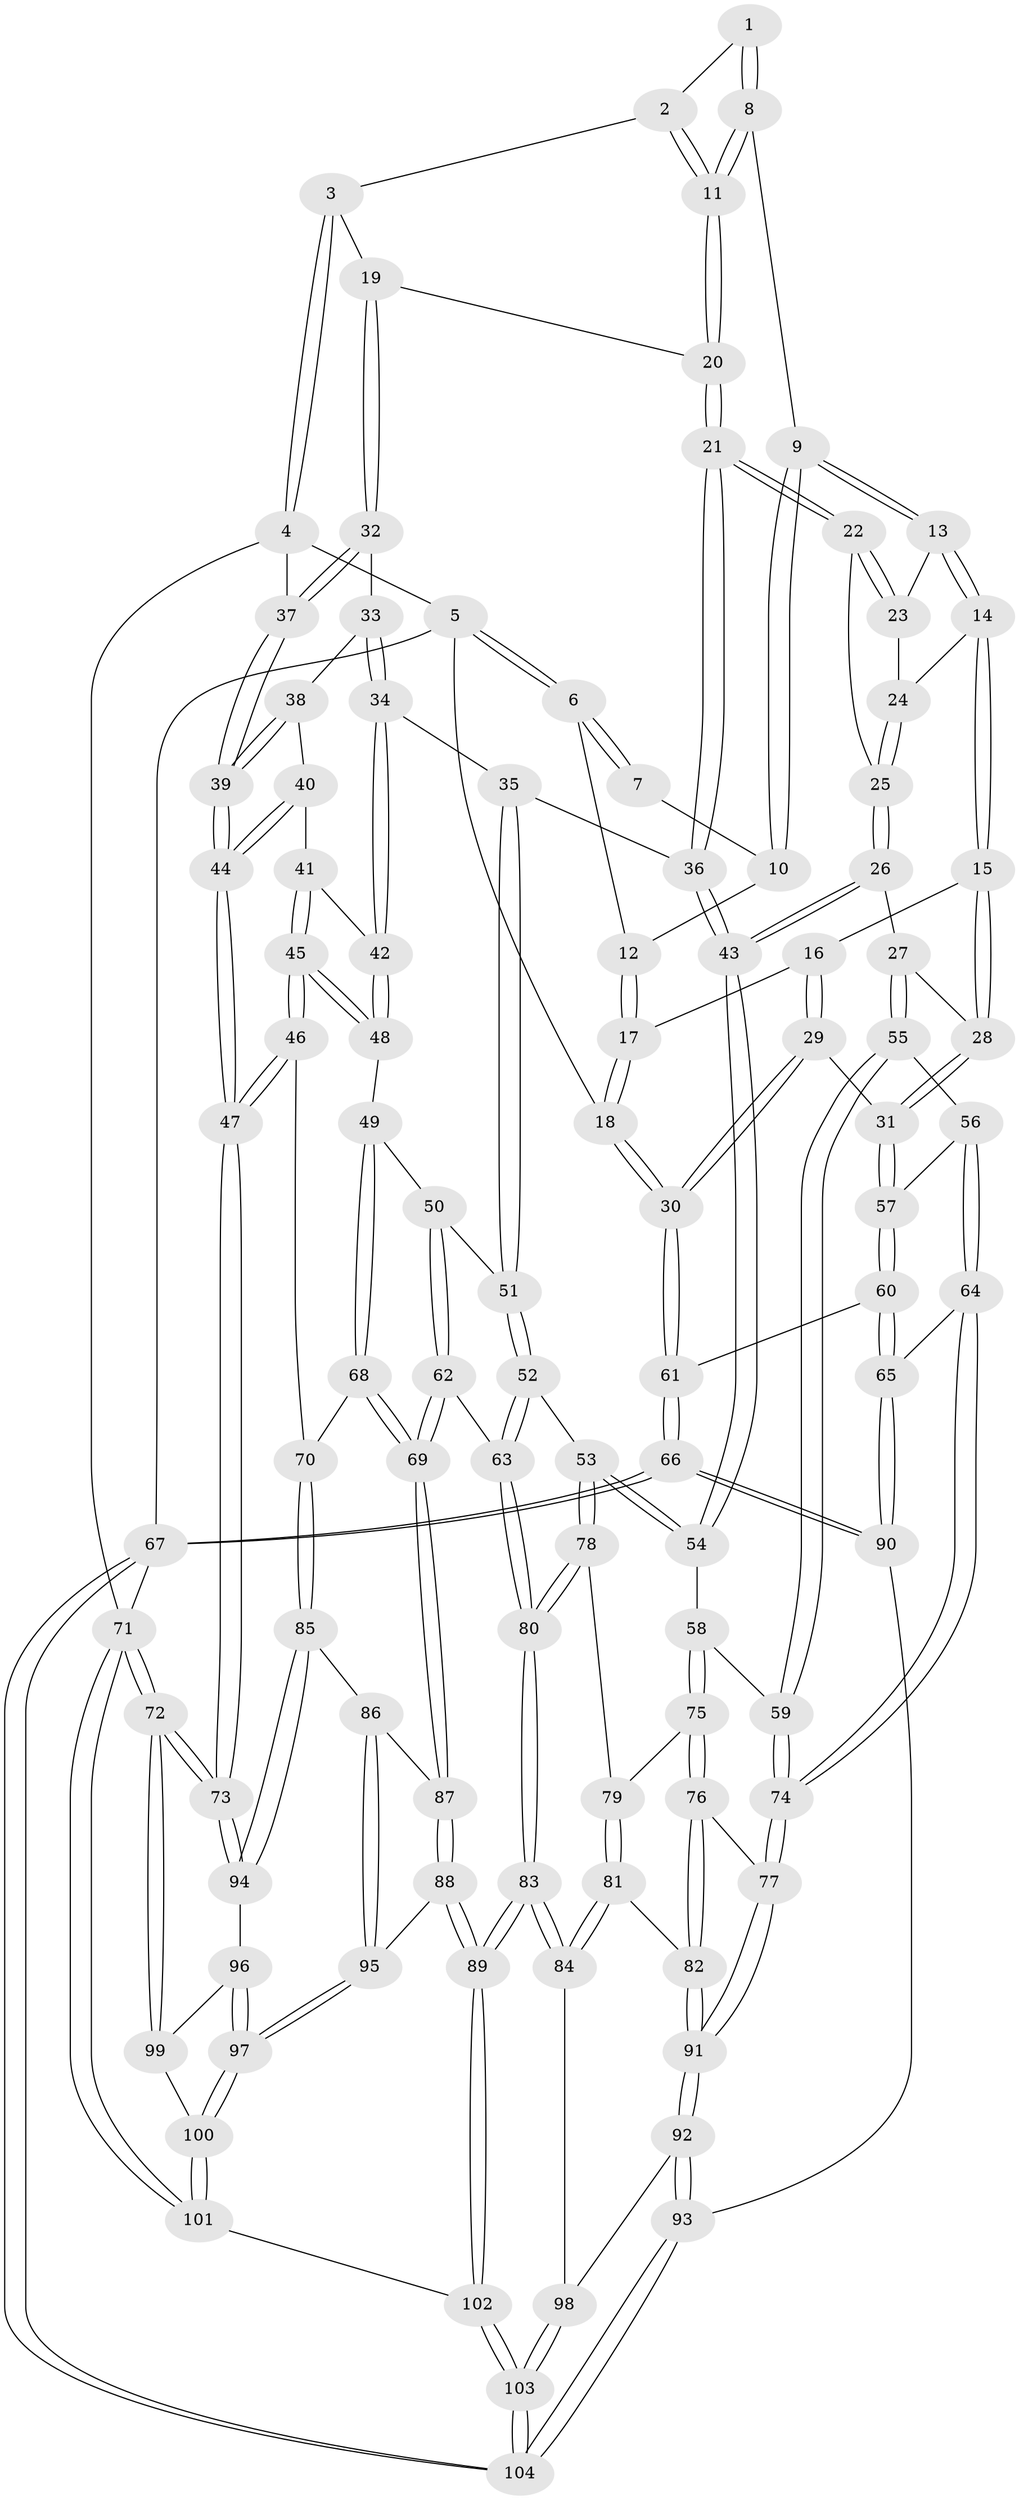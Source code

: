 // coarse degree distribution, {3: 0.06349206349206349, 5: 0.38095238095238093, 2: 0.015873015873015872, 4: 0.4126984126984127, 6: 0.12698412698412698}
// Generated by graph-tools (version 1.1) at 2025/42/03/06/25 10:42:31]
// undirected, 104 vertices, 257 edges
graph export_dot {
graph [start="1"]
  node [color=gray90,style=filled];
  1 [pos="+0.5060931538026909+0"];
  2 [pos="+0.8480011728654762+0"];
  3 [pos="+1+0"];
  4 [pos="+1+0"];
  5 [pos="+0+0"];
  6 [pos="+0+0"];
  7 [pos="+0.28148180227706915+0"];
  8 [pos="+0.5211718860707094+0.06698967683183567"];
  9 [pos="+0.482209004734087+0.11353410667958426"];
  10 [pos="+0.3430173691077705+0.08691982967269812"];
  11 [pos="+0.6937221277054302+0.1370730437232822"];
  12 [pos="+0.2862109939443062+0.09565966176695477"];
  13 [pos="+0.48101468658447233+0.11770976247692731"];
  14 [pos="+0.2924565380494713+0.2311505613079861"];
  15 [pos="+0.2547753556094517+0.23583417048748992"];
  16 [pos="+0.2543549718808533+0.23569919978640988"];
  17 [pos="+0.23975406363746113+0.19950626166242144"];
  18 [pos="+0+0"];
  19 [pos="+0.8154081598269094+0.20040516522030372"];
  20 [pos="+0.7041378763299572+0.1484788502877888"];
  21 [pos="+0.5896524992184741+0.3226186764948163"];
  22 [pos="+0.4979151611342329+0.22630851905915025"];
  23 [pos="+0.4812723340716583+0.122131292561479"];
  24 [pos="+0.3749355091670298+0.2735611037279299"];
  25 [pos="+0.4180869110610103+0.3260504163234953"];
  26 [pos="+0.4064680496827601+0.4122976228481094"];
  27 [pos="+0.39546711052503025+0.41727670891593244"];
  28 [pos="+0.3461998552855832+0.39249875612939267"];
  29 [pos="+0.1158558418981852+0.37591674119357343"];
  30 [pos="+0+0.3121937156548189"];
  31 [pos="+0.1472935778664041+0.4113247233315297"];
  32 [pos="+0.8211952314574289+0.21479108209730244"];
  33 [pos="+0.8218004375326767+0.23180616864198292"];
  34 [pos="+0.6525968719625058+0.38348358193931636"];
  35 [pos="+0.6236783647150239+0.3906497017386505"];
  36 [pos="+0.6028365160041862+0.38504151484102017"];
  37 [pos="+1+0.22347474369983542"];
  38 [pos="+0.8275972037226347+0.2442849415667761"];
  39 [pos="+1+0.39932602433876047"];
  40 [pos="+0.839529387516013+0.28871414780739807"];
  41 [pos="+0.8440230200134605+0.34304368140902813"];
  42 [pos="+0.80733959171636+0.4390839122883328"];
  43 [pos="+0.5262327643681051+0.43490775255384717"];
  44 [pos="+1+0.4611750149936402"];
  45 [pos="+1+0.4987830675368171"];
  46 [pos="+1+0.5137774564790203"];
  47 [pos="+1+0.5156128618464492"];
  48 [pos="+0.8221446509547198+0.49809530157905113"];
  49 [pos="+0.8152649300791097+0.5081105283326999"];
  50 [pos="+0.7123629066623401+0.5076293986148082"];
  51 [pos="+0.677455750067695+0.5027740667154732"];
  52 [pos="+0.6372812174434713+0.594068434093489"];
  53 [pos="+0.5760917704553636+0.6035169662502985"];
  54 [pos="+0.5386029150950913+0.5689517382780808"];
  55 [pos="+0.34068890594843937+0.539347070394152"];
  56 [pos="+0.175703874614082+0.4880284196610522"];
  57 [pos="+0.17336976252192315+0.4841131647389187"];
  58 [pos="+0.42810225894339676+0.6028325899513707"];
  59 [pos="+0.3442797758499962+0.5555857547946901"];
  60 [pos="+0.0003768278967796007+0.5900388059558825"];
  61 [pos="+0+0.5172126339039195"];
  62 [pos="+0.7260118859663018+0.6406864185287164"];
  63 [pos="+0.7177115476310647+0.6394060788871683"];
  64 [pos="+0.1515640116554713+0.6618094322539604"];
  65 [pos="+0.11954548432407211+0.6735312008171552"];
  66 [pos="+0+0.8660549953656902"];
  67 [pos="+0+1"];
  68 [pos="+0.7992574896993546+0.6234509813084289"];
  69 [pos="+0.7655195504380763+0.6497384138319161"];
  70 [pos="+0.8436744617471121+0.6373016461822454"];
  71 [pos="+1+1"];
  72 [pos="+1+0.8101477507738041"];
  73 [pos="+1+0.7151514838318384"];
  74 [pos="+0.26085321985653875+0.6940016080372009"];
  75 [pos="+0.4310920999354853+0.6347550955578538"];
  76 [pos="+0.42834937446554555+0.6693756021749723"];
  77 [pos="+0.2774083754397327+0.722377095859755"];
  78 [pos="+0.5722038959659832+0.6260763920806328"];
  79 [pos="+0.5213707723161297+0.6778574970464243"];
  80 [pos="+0.6148803906254617+0.7504793555369283"];
  81 [pos="+0.4707495934794307+0.765459048235915"];
  82 [pos="+0.46965958368226085+0.7650632654792827"];
  83 [pos="+0.6071823866158587+0.8716881289615531"];
  84 [pos="+0.5570757750536074+0.8493100074102815"];
  85 [pos="+0.9246102982043496+0.7278736757135854"];
  86 [pos="+0.8245246023936967+0.756047976321486"];
  87 [pos="+0.7663271244473838+0.6835391378914228"];
  88 [pos="+0.6977641191905071+0.8048424095427119"];
  89 [pos="+0.6176510228015922+0.8831117361078126"];
  90 [pos="+0.06119709148986369+0.7874373518001441"];
  91 [pos="+0.30106639095270193+0.7944215903243437"];
  92 [pos="+0.299983249809541+0.7983792230704861"];
  93 [pos="+0.16806508518608776+0.9023830616639134"];
  94 [pos="+0.9716978363313783+0.7471267013643729"];
  95 [pos="+0.821106444286617+0.7897849358578182"];
  96 [pos="+0.9019737755902227+0.8188333364866902"];
  97 [pos="+0.8506788942237085+0.8514630079210409"];
  98 [pos="+0.37003478423289476+0.9113610493327315"];
  99 [pos="+0.9458613041818731+0.8778771725035458"];
  100 [pos="+0.7992919420791865+0.9983305694691176"];
  101 [pos="+0.723477511121949+1"];
  102 [pos="+0.708987881828152+1"];
  103 [pos="+0.34494118437315546+1"];
  104 [pos="+0.1279403972016832+1"];
  1 -- 2;
  1 -- 8;
  1 -- 8;
  2 -- 3;
  2 -- 11;
  2 -- 11;
  3 -- 4;
  3 -- 4;
  3 -- 19;
  4 -- 5;
  4 -- 37;
  4 -- 71;
  5 -- 6;
  5 -- 6;
  5 -- 18;
  5 -- 67;
  6 -- 7;
  6 -- 7;
  6 -- 12;
  7 -- 10;
  8 -- 9;
  8 -- 11;
  8 -- 11;
  9 -- 10;
  9 -- 10;
  9 -- 13;
  9 -- 13;
  10 -- 12;
  11 -- 20;
  11 -- 20;
  12 -- 17;
  12 -- 17;
  13 -- 14;
  13 -- 14;
  13 -- 23;
  14 -- 15;
  14 -- 15;
  14 -- 24;
  15 -- 16;
  15 -- 28;
  15 -- 28;
  16 -- 17;
  16 -- 29;
  16 -- 29;
  17 -- 18;
  17 -- 18;
  18 -- 30;
  18 -- 30;
  19 -- 20;
  19 -- 32;
  19 -- 32;
  20 -- 21;
  20 -- 21;
  21 -- 22;
  21 -- 22;
  21 -- 36;
  21 -- 36;
  22 -- 23;
  22 -- 23;
  22 -- 25;
  23 -- 24;
  24 -- 25;
  24 -- 25;
  25 -- 26;
  25 -- 26;
  26 -- 27;
  26 -- 43;
  26 -- 43;
  27 -- 28;
  27 -- 55;
  27 -- 55;
  28 -- 31;
  28 -- 31;
  29 -- 30;
  29 -- 30;
  29 -- 31;
  30 -- 61;
  30 -- 61;
  31 -- 57;
  31 -- 57;
  32 -- 33;
  32 -- 37;
  32 -- 37;
  33 -- 34;
  33 -- 34;
  33 -- 38;
  34 -- 35;
  34 -- 42;
  34 -- 42;
  35 -- 36;
  35 -- 51;
  35 -- 51;
  36 -- 43;
  36 -- 43;
  37 -- 39;
  37 -- 39;
  38 -- 39;
  38 -- 39;
  38 -- 40;
  39 -- 44;
  39 -- 44;
  40 -- 41;
  40 -- 44;
  40 -- 44;
  41 -- 42;
  41 -- 45;
  41 -- 45;
  42 -- 48;
  42 -- 48;
  43 -- 54;
  43 -- 54;
  44 -- 47;
  44 -- 47;
  45 -- 46;
  45 -- 46;
  45 -- 48;
  45 -- 48;
  46 -- 47;
  46 -- 47;
  46 -- 70;
  47 -- 73;
  47 -- 73;
  48 -- 49;
  49 -- 50;
  49 -- 68;
  49 -- 68;
  50 -- 51;
  50 -- 62;
  50 -- 62;
  51 -- 52;
  51 -- 52;
  52 -- 53;
  52 -- 63;
  52 -- 63;
  53 -- 54;
  53 -- 54;
  53 -- 78;
  53 -- 78;
  54 -- 58;
  55 -- 56;
  55 -- 59;
  55 -- 59;
  56 -- 57;
  56 -- 64;
  56 -- 64;
  57 -- 60;
  57 -- 60;
  58 -- 59;
  58 -- 75;
  58 -- 75;
  59 -- 74;
  59 -- 74;
  60 -- 61;
  60 -- 65;
  60 -- 65;
  61 -- 66;
  61 -- 66;
  62 -- 63;
  62 -- 69;
  62 -- 69;
  63 -- 80;
  63 -- 80;
  64 -- 65;
  64 -- 74;
  64 -- 74;
  65 -- 90;
  65 -- 90;
  66 -- 67;
  66 -- 67;
  66 -- 90;
  66 -- 90;
  67 -- 104;
  67 -- 104;
  67 -- 71;
  68 -- 69;
  68 -- 69;
  68 -- 70;
  69 -- 87;
  69 -- 87;
  70 -- 85;
  70 -- 85;
  71 -- 72;
  71 -- 72;
  71 -- 101;
  71 -- 101;
  72 -- 73;
  72 -- 73;
  72 -- 99;
  72 -- 99;
  73 -- 94;
  73 -- 94;
  74 -- 77;
  74 -- 77;
  75 -- 76;
  75 -- 76;
  75 -- 79;
  76 -- 77;
  76 -- 82;
  76 -- 82;
  77 -- 91;
  77 -- 91;
  78 -- 79;
  78 -- 80;
  78 -- 80;
  79 -- 81;
  79 -- 81;
  80 -- 83;
  80 -- 83;
  81 -- 82;
  81 -- 84;
  81 -- 84;
  82 -- 91;
  82 -- 91;
  83 -- 84;
  83 -- 84;
  83 -- 89;
  83 -- 89;
  84 -- 98;
  85 -- 86;
  85 -- 94;
  85 -- 94;
  86 -- 87;
  86 -- 95;
  86 -- 95;
  87 -- 88;
  87 -- 88;
  88 -- 89;
  88 -- 89;
  88 -- 95;
  89 -- 102;
  89 -- 102;
  90 -- 93;
  91 -- 92;
  91 -- 92;
  92 -- 93;
  92 -- 93;
  92 -- 98;
  93 -- 104;
  93 -- 104;
  94 -- 96;
  95 -- 97;
  95 -- 97;
  96 -- 97;
  96 -- 97;
  96 -- 99;
  97 -- 100;
  97 -- 100;
  98 -- 103;
  98 -- 103;
  99 -- 100;
  100 -- 101;
  100 -- 101;
  101 -- 102;
  102 -- 103;
  102 -- 103;
  103 -- 104;
  103 -- 104;
}

